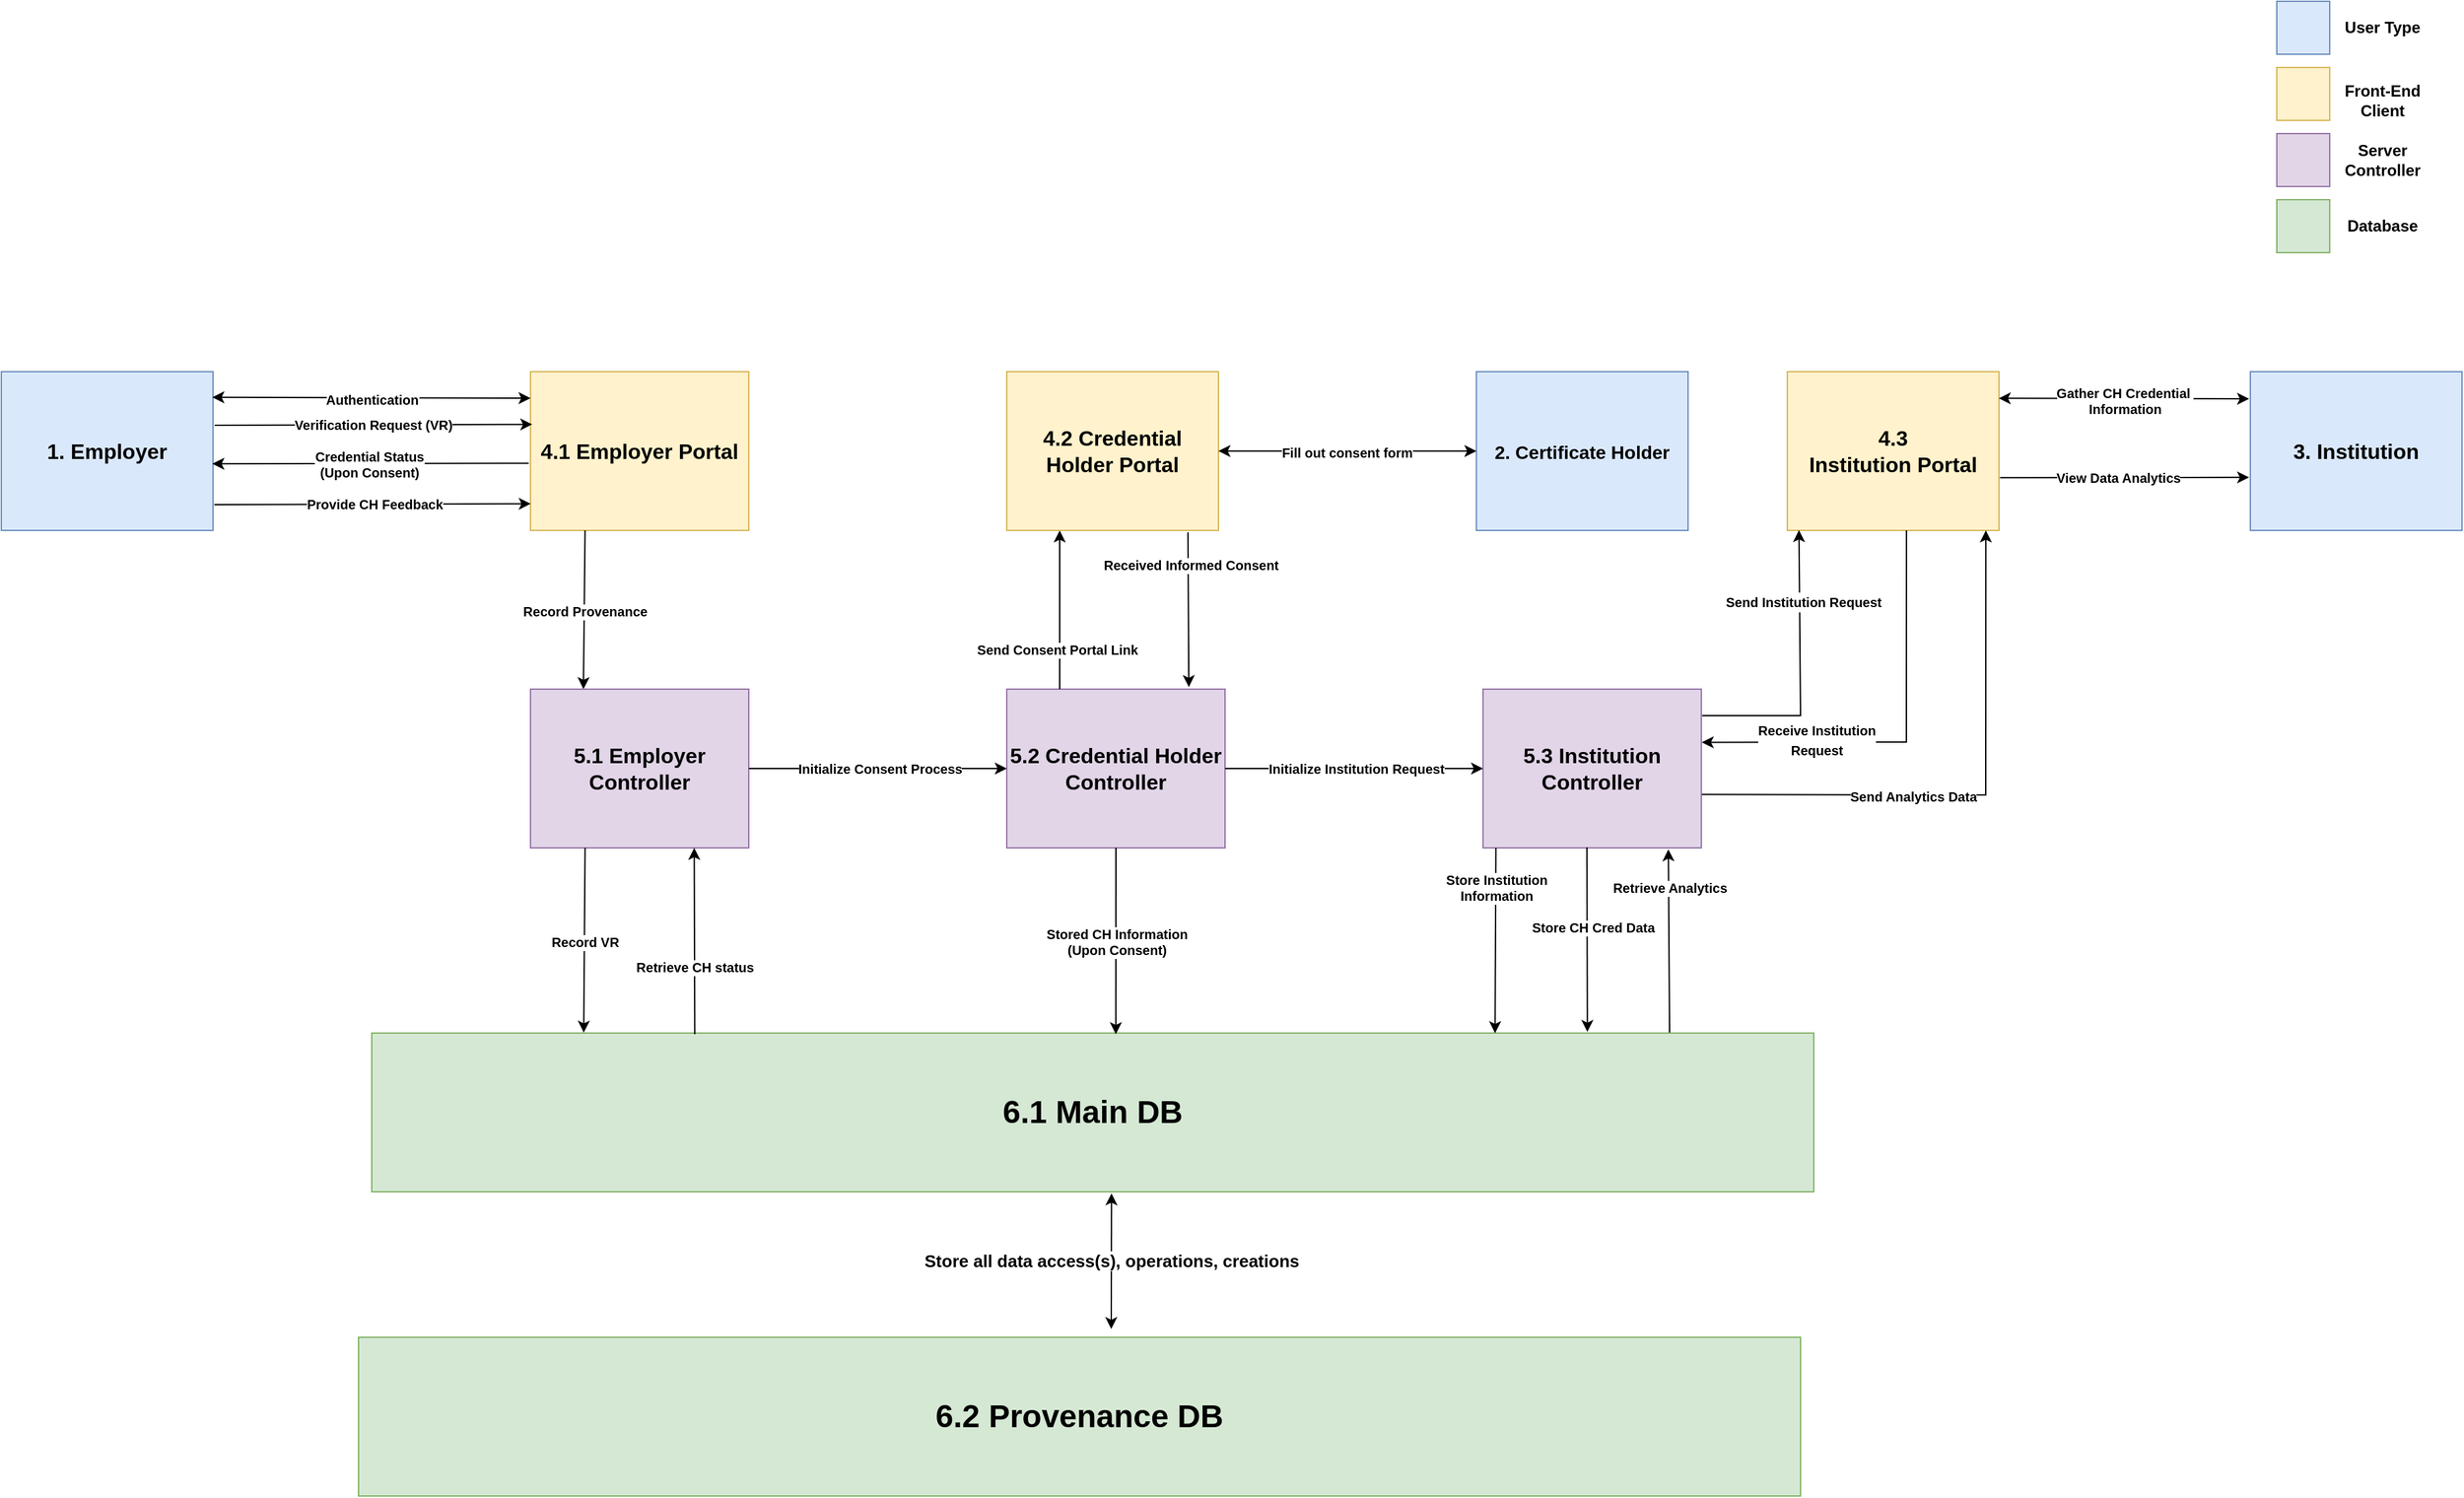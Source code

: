 <mxfile version="16.6.2" type="github">
  <diagram id="M86OGhaz675b2swjybKP" name="Page-1">
    <mxGraphModel dx="2909" dy="694" grid="1" gridSize="10" guides="1" tooltips="1" connect="1" arrows="1" fold="1" page="1" pageScale="1" pageWidth="850" pageHeight="1100" math="0" shadow="0">
      <root>
        <mxCell id="0" />
        <mxCell id="1" parent="0" />
        <mxCell id="29fOUDgn5rXssrcHdfZw-1" value="&lt;b&gt;&lt;br&gt;1. Employer&lt;br&gt;&lt;br&gt;&lt;/b&gt;" style="rounded=0;whiteSpace=wrap;html=1;fontSize=16;fillColor=#dae8fc;strokeColor=#6c8ebf;" parent="1" vertex="1">
          <mxGeometry y="1760" width="160" height="120" as="geometry" />
        </mxCell>
        <mxCell id="29fOUDgn5rXssrcHdfZw-2" value="&lt;b&gt;4.1 Employer Portal&lt;br&gt;&lt;/b&gt;" style="rounded=0;whiteSpace=wrap;html=1;fontSize=16;fillColor=#fff2cc;strokeColor=#d6b656;" parent="1" vertex="1">
          <mxGeometry x="400" y="1760" width="165" height="120" as="geometry" />
        </mxCell>
        <mxCell id="29fOUDgn5rXssrcHdfZw-3" value="&lt;b&gt;&lt;font style=&quot;font-size: 14px&quot;&gt;2. Certificate Holder&lt;/font&gt;&lt;br&gt;&lt;/b&gt;" style="rounded=0;whiteSpace=wrap;html=1;fontSize=16;fillColor=#dae8fc;strokeColor=#6c8ebf;" parent="1" vertex="1">
          <mxGeometry x="1115" y="1760" width="160" height="120" as="geometry" />
        </mxCell>
        <mxCell id="29fOUDgn5rXssrcHdfZw-4" value="&lt;b&gt;3. Institution&lt;br&gt;&lt;/b&gt;" style="rounded=0;whiteSpace=wrap;html=1;fontSize=16;fillColor=#dae8fc;strokeColor=#6c8ebf;" parent="1" vertex="1">
          <mxGeometry x="1700" y="1760" width="160" height="120" as="geometry" />
        </mxCell>
        <mxCell id="29fOUDgn5rXssrcHdfZw-5" value="" style="endArrow=classic;startArrow=classic;html=1;rounded=0;fontSize=13;exitX=0.997;exitY=0.161;exitDx=0;exitDy=0;exitPerimeter=0;" parent="1" source="29fOUDgn5rXssrcHdfZw-1" edge="1">
          <mxGeometry width="50" height="50" relative="1" as="geometry">
            <mxPoint x="160" y="1790" as="sourcePoint" />
            <mxPoint x="400" y="1780" as="targetPoint" />
          </mxGeometry>
        </mxCell>
        <mxCell id="29fOUDgn5rXssrcHdfZw-6" value="&lt;b style=&quot;font-size: 10px;&quot;&gt;&lt;font style=&quot;font-size: 10px;&quot;&gt;Authentication&lt;/font&gt;&lt;/b&gt;" style="edgeLabel;html=1;align=center;verticalAlign=middle;resizable=0;points=[];fontSize=10;" parent="29fOUDgn5rXssrcHdfZw-5" vertex="1" connectable="0">
          <mxGeometry x="-0.003" y="-1" relative="1" as="geometry">
            <mxPoint as="offset" />
          </mxGeometry>
        </mxCell>
        <mxCell id="29fOUDgn5rXssrcHdfZw-7" value="" style="endArrow=classic;html=1;rounded=0;fontSize=13;exitX=1.008;exitY=0.337;exitDx=0;exitDy=0;entryX=0.008;entryY=0.332;entryDx=0;entryDy=0;exitPerimeter=0;entryPerimeter=0;" parent="1" source="29fOUDgn5rXssrcHdfZw-1" target="29fOUDgn5rXssrcHdfZw-2" edge="1">
          <mxGeometry width="50" height="50" relative="1" as="geometry">
            <mxPoint x="210" y="1860" as="sourcePoint" />
            <mxPoint x="260" y="1810" as="targetPoint" />
          </mxGeometry>
        </mxCell>
        <mxCell id="29fOUDgn5rXssrcHdfZw-8" value="&lt;font style=&quot;font-size: 10px;&quot;&gt;&lt;b style=&quot;font-size: 10px;&quot;&gt;Verification Request (VR)&lt;/b&gt;&lt;/font&gt;" style="edgeLabel;html=1;align=center;verticalAlign=middle;resizable=0;points=[];fontSize=10;" parent="29fOUDgn5rXssrcHdfZw-7" vertex="1" connectable="0">
          <mxGeometry x="-0.003" relative="1" as="geometry">
            <mxPoint as="offset" />
          </mxGeometry>
        </mxCell>
        <mxCell id="29fOUDgn5rXssrcHdfZw-9" value="" style="endArrow=classic;html=1;rounded=0;fontSize=12;exitX=-0.008;exitY=0.577;exitDx=0;exitDy=0;entryX=0.997;entryY=0.58;entryDx=0;entryDy=0;entryPerimeter=0;exitPerimeter=0;" parent="1" source="29fOUDgn5rXssrcHdfZw-2" target="29fOUDgn5rXssrcHdfZw-1" edge="1">
          <mxGeometry width="50" height="50" relative="1" as="geometry">
            <mxPoint x="360" y="1920" as="sourcePoint" />
            <mxPoint x="410" y="1870" as="targetPoint" />
          </mxGeometry>
        </mxCell>
        <mxCell id="29fOUDgn5rXssrcHdfZw-10" value="&lt;b style=&quot;font-size: 10px;&quot;&gt;Credential Status&lt;br style=&quot;font-size: 10px;&quot;&gt;(Upon Consent)&lt;br style=&quot;font-size: 10px;&quot;&gt;&lt;/b&gt;" style="edgeLabel;html=1;align=center;verticalAlign=middle;resizable=0;points=[];fontSize=10;" parent="29fOUDgn5rXssrcHdfZw-9" vertex="1" connectable="0">
          <mxGeometry x="0.011" relative="1" as="geometry">
            <mxPoint as="offset" />
          </mxGeometry>
        </mxCell>
        <mxCell id="29fOUDgn5rXssrcHdfZw-11" value="" style="endArrow=classic;html=1;rounded=0;fontSize=12;exitX=0.25;exitY=1;exitDx=0;exitDy=0;" parent="1" source="29fOUDgn5rXssrcHdfZw-2" edge="1">
          <mxGeometry width="50" height="50" relative="1" as="geometry">
            <mxPoint x="410" y="1860" as="sourcePoint" />
            <mxPoint x="440" y="2000" as="targetPoint" />
          </mxGeometry>
        </mxCell>
        <mxCell id="29fOUDgn5rXssrcHdfZw-12" value="&lt;b style=&quot;font-size: 10px;&quot;&gt;Record Provenance&lt;/b&gt;" style="edgeLabel;html=1;align=center;verticalAlign=middle;resizable=0;points=[];fontSize=10;" parent="29fOUDgn5rXssrcHdfZw-11" vertex="1" connectable="0">
          <mxGeometry x="0.011" relative="1" as="geometry">
            <mxPoint as="offset" />
          </mxGeometry>
        </mxCell>
        <mxCell id="29fOUDgn5rXssrcHdfZw-13" value="&lt;b&gt;5.1 Employer Controller&lt;br&gt;&lt;/b&gt;" style="rounded=0;whiteSpace=wrap;html=1;fontSize=16;fillColor=#e1d5e7;strokeColor=#9673a6;" parent="1" vertex="1">
          <mxGeometry x="400" y="2000" width="165" height="120" as="geometry" />
        </mxCell>
        <mxCell id="29fOUDgn5rXssrcHdfZw-14" value="&lt;b&gt;&lt;font style=&quot;font-size: 24px&quot;&gt;6.1 Main DB&lt;/font&gt;&lt;br&gt;&lt;/b&gt;" style="rounded=0;whiteSpace=wrap;html=1;fontSize=16;fillColor=#d5e8d4;strokeColor=#82b366;" parent="1" vertex="1">
          <mxGeometry x="280" y="2260" width="1090" height="120" as="geometry" />
        </mxCell>
        <mxCell id="29fOUDgn5rXssrcHdfZw-15" value="" style="endArrow=classic;html=1;rounded=0;fontSize=12;exitX=0.25;exitY=1;exitDx=0;exitDy=0;entryX=0.147;entryY=-0.003;entryDx=0;entryDy=0;entryPerimeter=0;" parent="1" source="29fOUDgn5rXssrcHdfZw-13" target="29fOUDgn5rXssrcHdfZw-14" edge="1">
          <mxGeometry width="50" height="50" relative="1" as="geometry">
            <mxPoint x="451.25" y="1890" as="sourcePoint" />
            <mxPoint x="450" y="2010" as="targetPoint" />
          </mxGeometry>
        </mxCell>
        <mxCell id="29fOUDgn5rXssrcHdfZw-16" value="&lt;b style=&quot;font-size: 10px;&quot;&gt;Record VR&lt;/b&gt;" style="edgeLabel;html=1;align=center;verticalAlign=middle;resizable=0;points=[];fontSize=10;" parent="29fOUDgn5rXssrcHdfZw-15" vertex="1" connectable="0">
          <mxGeometry x="0.011" relative="1" as="geometry">
            <mxPoint as="offset" />
          </mxGeometry>
        </mxCell>
        <mxCell id="29fOUDgn5rXssrcHdfZw-17" value="&lt;b&gt;5.2 Credential Holder Controller&lt;br&gt;&lt;/b&gt;" style="rounded=0;whiteSpace=wrap;html=1;fontSize=16;fillColor=#e1d5e7;strokeColor=#9673a6;" parent="1" vertex="1">
          <mxGeometry x="760" y="2000" width="165" height="120" as="geometry" />
        </mxCell>
        <mxCell id="29fOUDgn5rXssrcHdfZw-18" value="" style="endArrow=classic;html=1;rounded=0;fontSize=12;exitX=1;exitY=0.5;exitDx=0;exitDy=0;entryX=0;entryY=0.5;entryDx=0;entryDy=0;" parent="1" source="29fOUDgn5rXssrcHdfZw-13" target="29fOUDgn5rXssrcHdfZw-17" edge="1">
          <mxGeometry width="50" height="50" relative="1" as="geometry">
            <mxPoint x="451.25" y="1890" as="sourcePoint" />
            <mxPoint x="450" y="2010" as="targetPoint" />
          </mxGeometry>
        </mxCell>
        <mxCell id="29fOUDgn5rXssrcHdfZw-19" value="&lt;b style=&quot;font-size: 10px;&quot;&gt;Initialize Consent Process&lt;/b&gt;" style="edgeLabel;html=1;align=center;verticalAlign=middle;resizable=0;points=[];fontSize=10;" parent="29fOUDgn5rXssrcHdfZw-18" vertex="1" connectable="0">
          <mxGeometry x="0.011" relative="1" as="geometry">
            <mxPoint as="offset" />
          </mxGeometry>
        </mxCell>
        <mxCell id="29fOUDgn5rXssrcHdfZw-20" value="" style="endArrow=classic;html=1;rounded=0;fontSize=24;entryX=0.25;entryY=1;entryDx=0;entryDy=0;" parent="1" target="29fOUDgn5rXssrcHdfZw-22" edge="1">
          <mxGeometry width="50" height="50" relative="1" as="geometry">
            <mxPoint x="800" y="2000" as="sourcePoint" />
            <mxPoint x="880" y="1900" as="targetPoint" />
          </mxGeometry>
        </mxCell>
        <mxCell id="29fOUDgn5rXssrcHdfZw-21" value="&lt;font style=&quot;font-size: 10px;&quot;&gt;&lt;b style=&quot;font-size: 10px;&quot;&gt;Send Consent Portal Link&lt;/b&gt;&lt;/font&gt;" style="edgeLabel;html=1;align=center;verticalAlign=middle;resizable=0;points=[];fontSize=10;" parent="29fOUDgn5rXssrcHdfZw-20" vertex="1" connectable="0">
          <mxGeometry x="0.015" y="2" relative="1" as="geometry">
            <mxPoint y="31" as="offset" />
          </mxGeometry>
        </mxCell>
        <mxCell id="29fOUDgn5rXssrcHdfZw-22" value="&lt;b&gt;4.2 Credential Holder Portal&lt;br&gt;&lt;/b&gt;" style="rounded=0;whiteSpace=wrap;html=1;fontSize=16;fillColor=#fff2cc;strokeColor=#d6b656;" parent="1" vertex="1">
          <mxGeometry x="760" y="1760" width="160" height="120" as="geometry" />
        </mxCell>
        <mxCell id="29fOUDgn5rXssrcHdfZw-23" value="" style="endArrow=classic;startArrow=classic;html=1;rounded=0;fontSize=13;entryX=0;entryY=0.5;entryDx=0;entryDy=0;exitX=1;exitY=0.5;exitDx=0;exitDy=0;" parent="1" source="29fOUDgn5rXssrcHdfZw-22" target="29fOUDgn5rXssrcHdfZw-3" edge="1">
          <mxGeometry width="50" height="50" relative="1" as="geometry">
            <mxPoint x="920" y="1800" as="sourcePoint" />
            <mxPoint x="1110" y="1800" as="targetPoint" />
          </mxGeometry>
        </mxCell>
        <mxCell id="29fOUDgn5rXssrcHdfZw-24" value="&lt;b style=&quot;font-size: 10px;&quot;&gt;&lt;font style=&quot;font-size: 10px;&quot;&gt;Fill out consent form&lt;/font&gt;&lt;/b&gt;" style="edgeLabel;html=1;align=center;verticalAlign=middle;resizable=0;points=[];fontSize=10;" parent="29fOUDgn5rXssrcHdfZw-23" vertex="1" connectable="0">
          <mxGeometry x="-0.003" y="-1" relative="1" as="geometry">
            <mxPoint as="offset" />
          </mxGeometry>
        </mxCell>
        <mxCell id="29fOUDgn5rXssrcHdfZw-25" value="" style="endArrow=classic;html=1;rounded=0;fontSize=12;exitX=0.856;exitY=1.012;exitDx=0;exitDy=0;exitPerimeter=0;entryX=0.834;entryY=-0.013;entryDx=0;entryDy=0;entryPerimeter=0;" parent="1" source="29fOUDgn5rXssrcHdfZw-22" target="29fOUDgn5rXssrcHdfZw-17" edge="1">
          <mxGeometry width="50" height="50" relative="1" as="geometry">
            <mxPoint x="900" y="1930" as="sourcePoint" />
            <mxPoint x="950" y="1880" as="targetPoint" />
          </mxGeometry>
        </mxCell>
        <mxCell id="29fOUDgn5rXssrcHdfZw-26" value="&lt;b style=&quot;font-size: 10px;&quot;&gt;Received Informed Consent&lt;/b&gt;" style="edgeLabel;html=1;align=center;verticalAlign=middle;resizable=0;points=[];fontSize=10;" parent="29fOUDgn5rXssrcHdfZw-25" vertex="1" connectable="0">
          <mxGeometry x="-0.586" y="2" relative="1" as="geometry">
            <mxPoint as="offset" />
          </mxGeometry>
        </mxCell>
        <mxCell id="29fOUDgn5rXssrcHdfZw-27" value="" style="endArrow=classic;html=1;rounded=0;fontSize=12;exitX=0.5;exitY=1;exitDx=0;exitDy=0;entryX=0.516;entryY=0.007;entryDx=0;entryDy=0;entryPerimeter=0;" parent="1" source="29fOUDgn5rXssrcHdfZw-17" target="29fOUDgn5rXssrcHdfZw-14" edge="1">
          <mxGeometry width="50" height="50" relative="1" as="geometry">
            <mxPoint x="901.02" y="2120" as="sourcePoint" />
            <mxPoint x="900" y="2199.64" as="targetPoint" />
          </mxGeometry>
        </mxCell>
        <mxCell id="29fOUDgn5rXssrcHdfZw-28" value="&lt;b style=&quot;font-size: 10px;&quot;&gt;Stored CH Information&lt;br style=&quot;font-size: 10px;&quot;&gt;(Upon Consent)&lt;br style=&quot;font-size: 10px;&quot;&gt;&lt;/b&gt;" style="edgeLabel;html=1;align=center;verticalAlign=middle;resizable=0;points=[];fontSize=10;" parent="29fOUDgn5rXssrcHdfZw-27" vertex="1" connectable="0">
          <mxGeometry x="0.011" relative="1" as="geometry">
            <mxPoint as="offset" />
          </mxGeometry>
        </mxCell>
        <mxCell id="29fOUDgn5rXssrcHdfZw-29" value="&lt;b&gt;5.3 Institution &lt;br&gt;Controller&lt;br&gt;&lt;/b&gt;" style="rounded=0;whiteSpace=wrap;html=1;fontSize=16;fillColor=#e1d5e7;strokeColor=#9673a6;" parent="1" vertex="1">
          <mxGeometry x="1120" y="2000" width="165" height="120" as="geometry" />
        </mxCell>
        <mxCell id="29fOUDgn5rXssrcHdfZw-30" value="" style="endArrow=classic;html=1;rounded=0;fontSize=12;exitX=1;exitY=0.5;exitDx=0;exitDy=0;entryX=0;entryY=0.5;entryDx=0;entryDy=0;" parent="1" source="29fOUDgn5rXssrcHdfZw-17" target="29fOUDgn5rXssrcHdfZw-29" edge="1">
          <mxGeometry width="50" height="50" relative="1" as="geometry">
            <mxPoint x="575" y="2070" as="sourcePoint" />
            <mxPoint x="770" y="2070" as="targetPoint" />
          </mxGeometry>
        </mxCell>
        <mxCell id="29fOUDgn5rXssrcHdfZw-31" value="&lt;b style=&quot;font-size: 10px;&quot;&gt;Initialize Institution Request&lt;/b&gt;" style="edgeLabel;html=1;align=center;verticalAlign=middle;resizable=0;points=[];fontSize=10;" parent="29fOUDgn5rXssrcHdfZw-30" vertex="1" connectable="0">
          <mxGeometry x="0.011" relative="1" as="geometry">
            <mxPoint as="offset" />
          </mxGeometry>
        </mxCell>
        <mxCell id="29fOUDgn5rXssrcHdfZw-32" value="" style="endArrow=classic;html=1;rounded=0;fontSize=12;exitX=0.059;exitY=1.004;exitDx=0;exitDy=0;entryX=0.779;entryY=0.005;entryDx=0;entryDy=0;entryPerimeter=0;exitPerimeter=0;" parent="1" edge="1">
          <mxGeometry width="50" height="50" relative="1" as="geometry">
            <mxPoint x="1129.735" y="2120" as="sourcePoint" />
            <mxPoint x="1129.11" y="2260.12" as="targetPoint" />
          </mxGeometry>
        </mxCell>
        <mxCell id="29fOUDgn5rXssrcHdfZw-33" value="&lt;b style=&quot;font-size: 10px;&quot;&gt;Store Institution &lt;br style=&quot;font-size: 10px;&quot;&gt;Information&lt;br style=&quot;font-size: 10px;&quot;&gt;&lt;/b&gt;" style="edgeLabel;html=1;align=center;verticalAlign=middle;resizable=0;points=[];fontSize=10;" parent="29fOUDgn5rXssrcHdfZw-32" vertex="1" connectable="0">
          <mxGeometry x="0.011" relative="1" as="geometry">
            <mxPoint y="-41" as="offset" />
          </mxGeometry>
        </mxCell>
        <mxCell id="29fOUDgn5rXssrcHdfZw-34" value="&lt;b&gt;4.3 &lt;br&gt;Institution Portal&lt;br&gt;&lt;/b&gt;" style="rounded=0;whiteSpace=wrap;html=1;fontSize=16;fillColor=#fff2cc;strokeColor=#d6b656;" parent="1" vertex="1">
          <mxGeometry x="1350" y="1760" width="160" height="120" as="geometry" />
        </mxCell>
        <mxCell id="29fOUDgn5rXssrcHdfZw-35" value="" style="endArrow=classic;html=1;rounded=0;fontSize=12;exitX=1.004;exitY=0.167;exitDx=0;exitDy=0;entryX=0.055;entryY=0.998;entryDx=0;entryDy=0;exitPerimeter=0;entryPerimeter=0;" parent="1" source="29fOUDgn5rXssrcHdfZw-29" target="29fOUDgn5rXssrcHdfZw-34" edge="1">
          <mxGeometry width="50" height="50" relative="1" as="geometry">
            <mxPoint x="1420" y="2010" as="sourcePoint" />
            <mxPoint x="1470" y="1960" as="targetPoint" />
            <Array as="points">
              <mxPoint x="1360" y="2020" />
            </Array>
          </mxGeometry>
        </mxCell>
        <mxCell id="29fOUDgn5rXssrcHdfZw-36" value="&lt;b&gt;&lt;font style=&quot;font-size: 10px&quot;&gt;Send Institution Request&lt;/font&gt;&lt;/b&gt;" style="edgeLabel;html=1;align=center;verticalAlign=middle;resizable=0;points=[];fontSize=12;" parent="29fOUDgn5rXssrcHdfZw-35" vertex="1" connectable="0">
          <mxGeometry x="0.494" y="-2" relative="1" as="geometry">
            <mxPoint as="offset" />
          </mxGeometry>
        </mxCell>
        <mxCell id="29fOUDgn5rXssrcHdfZw-37" value="" style="endArrow=classic;startArrow=classic;html=1;rounded=0;fontSize=13;entryX=-0.006;entryY=0.171;entryDx=0;entryDy=0;exitX=0.999;exitY=0.168;exitDx=0;exitDy=0;exitPerimeter=0;entryPerimeter=0;" parent="1" source="29fOUDgn5rXssrcHdfZw-34" target="29fOUDgn5rXssrcHdfZw-4" edge="1">
          <mxGeometry width="50" height="50" relative="1" as="geometry">
            <mxPoint x="930.0" y="1830" as="sourcePoint" />
            <mxPoint x="1125.0" y="1830" as="targetPoint" />
          </mxGeometry>
        </mxCell>
        <mxCell id="29fOUDgn5rXssrcHdfZw-38" value="&lt;b style=&quot;font-size: 10px;&quot;&gt;&lt;font style=&quot;font-size: 10px;&quot;&gt;Gather CH Credential&amp;nbsp;&lt;br style=&quot;font-size: 10px;&quot;&gt;Information&lt;br style=&quot;font-size: 10px;&quot;&gt;&lt;/font&gt;&lt;/b&gt;" style="edgeLabel;html=1;align=center;verticalAlign=middle;resizable=0;points=[];fontSize=10;" parent="29fOUDgn5rXssrcHdfZw-37" vertex="1" connectable="0">
          <mxGeometry x="-0.003" y="-1" relative="1" as="geometry">
            <mxPoint as="offset" />
          </mxGeometry>
        </mxCell>
        <mxCell id="29fOUDgn5rXssrcHdfZw-39" value="" style="endArrow=classic;html=1;rounded=0;fontSize=12;exitX=0.563;exitY=1;exitDx=0;exitDy=0;entryX=1.002;entryY=0.335;entryDx=0;entryDy=0;entryPerimeter=0;exitPerimeter=0;" parent="1" source="29fOUDgn5rXssrcHdfZw-34" target="29fOUDgn5rXssrcHdfZw-29" edge="1">
          <mxGeometry width="50" height="50" relative="1" as="geometry">
            <mxPoint x="1295" y="2070" as="sourcePoint" />
            <mxPoint x="1400" y="1890" as="targetPoint" />
            <Array as="points">
              <mxPoint x="1440" y="2040" />
            </Array>
          </mxGeometry>
        </mxCell>
        <mxCell id="29fOUDgn5rXssrcHdfZw-40" value="&lt;b style=&quot;font-size: 10px&quot;&gt;Receive Institution &lt;br&gt;Request&lt;/b&gt;" style="edgeLabel;html=1;align=center;verticalAlign=middle;resizable=0;points=[];fontSize=12;" parent="29fOUDgn5rXssrcHdfZw-39" vertex="1" connectable="0">
          <mxGeometry x="0.494" y="-2" relative="1" as="geometry">
            <mxPoint x="7" as="offset" />
          </mxGeometry>
        </mxCell>
        <mxCell id="29fOUDgn5rXssrcHdfZw-41" value="" style="endArrow=classic;html=1;rounded=0;fontSize=12;exitX=0.476;exitY=0.997;exitDx=0;exitDy=0;exitPerimeter=0;entryX=0.843;entryY=-0.007;entryDx=0;entryDy=0;entryPerimeter=0;" parent="1" source="29fOUDgn5rXssrcHdfZw-29" target="29fOUDgn5rXssrcHdfZw-14" edge="1">
          <mxGeometry width="50" height="50" relative="1" as="geometry">
            <mxPoint x="1171.25" y="2130" as="sourcePoint" />
            <mxPoint x="1260" y="2220" as="targetPoint" />
          </mxGeometry>
        </mxCell>
        <mxCell id="29fOUDgn5rXssrcHdfZw-42" value="&lt;b style=&quot;font-size: 10px;&quot;&gt;&lt;font style=&quot;font-size: 10px;&quot;&gt;Store CH Cred Data&lt;/font&gt;&lt;br style=&quot;font-size: 10px;&quot;&gt;&lt;/b&gt;" style="edgeLabel;html=1;align=center;verticalAlign=middle;resizable=0;points=[];fontSize=10;" parent="29fOUDgn5rXssrcHdfZw-41" vertex="1" connectable="0">
          <mxGeometry x="0.011" relative="1" as="geometry">
            <mxPoint x="4" y="-10" as="offset" />
          </mxGeometry>
        </mxCell>
        <mxCell id="29fOUDgn5rXssrcHdfZw-43" value="" style="endArrow=classic;html=1;rounded=0;fontSize=12;exitX=0.224;exitY=0.007;exitDx=0;exitDy=0;entryX=0.75;entryY=1;entryDx=0;entryDy=0;exitPerimeter=0;" parent="1" source="29fOUDgn5rXssrcHdfZw-14" target="29fOUDgn5rXssrcHdfZw-13" edge="1">
          <mxGeometry width="50" height="50" relative="1" as="geometry">
            <mxPoint x="451.25" y="2130" as="sourcePoint" />
            <mxPoint x="450.23" y="2269.64" as="targetPoint" />
          </mxGeometry>
        </mxCell>
        <mxCell id="29fOUDgn5rXssrcHdfZw-44" value="&lt;b style=&quot;font-size: 10px;&quot;&gt;Retrieve CH status&lt;/b&gt;" style="edgeLabel;html=1;align=center;verticalAlign=middle;resizable=0;points=[];fontSize=10;" parent="29fOUDgn5rXssrcHdfZw-43" vertex="1" connectable="0">
          <mxGeometry x="0.011" relative="1" as="geometry">
            <mxPoint y="20" as="offset" />
          </mxGeometry>
        </mxCell>
        <mxCell id="29fOUDgn5rXssrcHdfZw-45" value="&lt;b&gt;&lt;font style=&quot;font-size: 24px&quot;&gt;6.2 Provenance DB&lt;/font&gt;&lt;br&gt;&lt;/b&gt;" style="rounded=0;whiteSpace=wrap;html=1;fontSize=16;fillColor=#d5e8d4;strokeColor=#82b366;" parent="1" vertex="1">
          <mxGeometry x="270" y="2490" width="1090" height="120" as="geometry" />
        </mxCell>
        <mxCell id="29fOUDgn5rXssrcHdfZw-46" value="" style="endArrow=classic;startArrow=classic;html=1;rounded=0;exitX=0.522;exitY=-0.052;exitDx=0;exitDy=0;exitPerimeter=0;entryX=0.513;entryY=1.01;entryDx=0;entryDy=0;entryPerimeter=0;" parent="1" source="29fOUDgn5rXssrcHdfZw-45" target="29fOUDgn5rXssrcHdfZw-14" edge="1">
          <mxGeometry width="50" height="50" relative="1" as="geometry">
            <mxPoint x="770" y="2280" as="sourcePoint" />
            <mxPoint x="820" y="2230" as="targetPoint" />
          </mxGeometry>
        </mxCell>
        <mxCell id="29fOUDgn5rXssrcHdfZw-47" value="&lt;font style=&quot;font-size: 13px&quot;&gt;&lt;b&gt;Store all data access(s), operations, creations&lt;/b&gt;&lt;/font&gt;" style="edgeLabel;html=1;align=center;verticalAlign=middle;resizable=0;points=[];" parent="29fOUDgn5rXssrcHdfZw-46" vertex="1" connectable="0">
          <mxGeometry x="0.024" relative="1" as="geometry">
            <mxPoint as="offset" />
          </mxGeometry>
        </mxCell>
        <mxCell id="3sNRF9540v7I837oEUSC-1" value="" style="whiteSpace=wrap;html=1;aspect=fixed;fillColor=#dae8fc;strokeColor=#6c8ebf;" vertex="1" parent="1">
          <mxGeometry x="1720" y="1480" width="40" height="40" as="geometry" />
        </mxCell>
        <mxCell id="3sNRF9540v7I837oEUSC-2" value="User Type" style="text;html=1;strokeColor=none;fillColor=none;align=center;verticalAlign=middle;whiteSpace=wrap;rounded=0;fontStyle=1" vertex="1" parent="1">
          <mxGeometry x="1770" y="1485" width="60" height="30" as="geometry" />
        </mxCell>
        <mxCell id="3sNRF9540v7I837oEUSC-3" value="" style="whiteSpace=wrap;html=1;aspect=fixed;fillColor=#fff2cc;strokeColor=#d6b656;" vertex="1" parent="1">
          <mxGeometry x="1720" y="1530" width="40" height="40" as="geometry" />
        </mxCell>
        <mxCell id="3sNRF9540v7I837oEUSC-5" value="Front-End Client" style="text;html=1;strokeColor=none;fillColor=none;align=center;verticalAlign=middle;whiteSpace=wrap;rounded=0;fontStyle=1" vertex="1" parent="1">
          <mxGeometry x="1770" y="1540" width="60" height="30" as="geometry" />
        </mxCell>
        <mxCell id="3sNRF9540v7I837oEUSC-6" value="" style="whiteSpace=wrap;html=1;aspect=fixed;fillColor=#e1d5e7;strokeColor=#9673a6;" vertex="1" parent="1">
          <mxGeometry x="1720" y="1580" width="40" height="40" as="geometry" />
        </mxCell>
        <mxCell id="3sNRF9540v7I837oEUSC-7" value="Server Controller" style="text;html=1;strokeColor=none;fillColor=none;align=center;verticalAlign=middle;whiteSpace=wrap;rounded=0;fontStyle=1" vertex="1" parent="1">
          <mxGeometry x="1770" y="1585" width="60" height="30" as="geometry" />
        </mxCell>
        <mxCell id="3sNRF9540v7I837oEUSC-8" value="" style="whiteSpace=wrap;html=1;aspect=fixed;fillColor=#d5e8d4;strokeColor=#82b366;" vertex="1" parent="1">
          <mxGeometry x="1720" y="1630" width="40" height="40" as="geometry" />
        </mxCell>
        <mxCell id="3sNRF9540v7I837oEUSC-9" value="Database" style="text;html=1;strokeColor=none;fillColor=none;align=center;verticalAlign=middle;whiteSpace=wrap;rounded=0;fontStyle=1" vertex="1" parent="1">
          <mxGeometry x="1770" y="1635" width="60" height="30" as="geometry" />
        </mxCell>
        <mxCell id="3sNRF9540v7I837oEUSC-10" value="" style="endArrow=classic;html=1;rounded=0;fontSize=12;entryX=0.001;entryY=0.832;entryDx=0;entryDy=0;entryPerimeter=0;exitX=1.006;exitY=0.837;exitDx=0;exitDy=0;exitPerimeter=0;" edge="1" parent="1" source="29fOUDgn5rXssrcHdfZw-1" target="29fOUDgn5rXssrcHdfZw-2">
          <mxGeometry width="50" height="50" relative="1" as="geometry">
            <mxPoint x="140" y="1940" as="sourcePoint" />
            <mxPoint x="170.0" y="1860" as="targetPoint" />
          </mxGeometry>
        </mxCell>
        <mxCell id="3sNRF9540v7I837oEUSC-11" value="&lt;b style=&quot;font-size: 10px;&quot;&gt;Provide CH Feedback&lt;br style=&quot;font-size: 10px;&quot;&gt;&lt;/b&gt;" style="edgeLabel;html=1;align=center;verticalAlign=middle;resizable=0;points=[];fontSize=10;" vertex="1" connectable="0" parent="3sNRF9540v7I837oEUSC-10">
          <mxGeometry x="0.011" relative="1" as="geometry">
            <mxPoint as="offset" />
          </mxGeometry>
        </mxCell>
        <mxCell id="3sNRF9540v7I837oEUSC-12" value="" style="endArrow=classic;html=1;rounded=0;fontSize=11;exitX=0.9;exitY=-0.003;exitDx=0;exitDy=0;exitPerimeter=0;entryX=0.849;entryY=1.009;entryDx=0;entryDy=0;entryPerimeter=0;" edge="1" parent="1" source="29fOUDgn5rXssrcHdfZw-14" target="29fOUDgn5rXssrcHdfZw-29">
          <mxGeometry width="50" height="50" relative="1" as="geometry">
            <mxPoint x="1300" y="2220" as="sourcePoint" />
            <mxPoint x="1350" y="2170" as="targetPoint" />
          </mxGeometry>
        </mxCell>
        <mxCell id="3sNRF9540v7I837oEUSC-13" value="&lt;b style=&quot;font-size: 10px;&quot;&gt;Retrieve Analytics&lt;/b&gt;" style="edgeLabel;html=1;align=center;verticalAlign=middle;resizable=0;points=[];fontSize=10;" vertex="1" connectable="0" parent="3sNRF9540v7I837oEUSC-12">
          <mxGeometry x="0.586" relative="1" as="geometry">
            <mxPoint as="offset" />
          </mxGeometry>
        </mxCell>
        <mxCell id="3sNRF9540v7I837oEUSC-14" value="" style="endArrow=classic;html=1;rounded=0;fontSize=11;exitX=1.003;exitY=0.664;exitDx=0;exitDy=0;exitPerimeter=0;entryX=0.938;entryY=1;entryDx=0;entryDy=0;entryPerimeter=0;" edge="1" parent="1" source="29fOUDgn5rXssrcHdfZw-29" target="29fOUDgn5rXssrcHdfZw-34">
          <mxGeometry width="50" height="50" relative="1" as="geometry">
            <mxPoint x="1330" y="2030" as="sourcePoint" />
            <mxPoint x="1380" y="1980" as="targetPoint" />
            <Array as="points">
              <mxPoint x="1500" y="2080" />
            </Array>
          </mxGeometry>
        </mxCell>
        <mxCell id="3sNRF9540v7I837oEUSC-15" value="&lt;b&gt;Send Analytics Data&lt;/b&gt;" style="edgeLabel;html=1;align=center;verticalAlign=middle;resizable=0;points=[];fontSize=10;" vertex="1" connectable="0" parent="3sNRF9540v7I837oEUSC-14">
          <mxGeometry x="-0.234" y="-1" relative="1" as="geometry">
            <mxPoint as="offset" />
          </mxGeometry>
        </mxCell>
        <mxCell id="3sNRF9540v7I837oEUSC-16" value="" style="endArrow=classic;html=1;rounded=0;fontSize=10;exitX=1.005;exitY=0.668;exitDx=0;exitDy=0;exitPerimeter=0;entryX=-0.006;entryY=0.666;entryDx=0;entryDy=0;entryPerimeter=0;" edge="1" parent="1" source="29fOUDgn5rXssrcHdfZw-34" target="29fOUDgn5rXssrcHdfZw-4">
          <mxGeometry width="50" height="50" relative="1" as="geometry">
            <mxPoint x="1560" y="1880" as="sourcePoint" />
            <mxPoint x="1610" y="1830" as="targetPoint" />
          </mxGeometry>
        </mxCell>
        <mxCell id="3sNRF9540v7I837oEUSC-17" value="&lt;b&gt;View Data Analytics&lt;/b&gt;" style="edgeLabel;html=1;align=center;verticalAlign=middle;resizable=0;points=[];fontSize=10;" vertex="1" connectable="0" parent="3sNRF9540v7I837oEUSC-16">
          <mxGeometry x="-0.059" relative="1" as="geometry">
            <mxPoint as="offset" />
          </mxGeometry>
        </mxCell>
      </root>
    </mxGraphModel>
  </diagram>
</mxfile>
